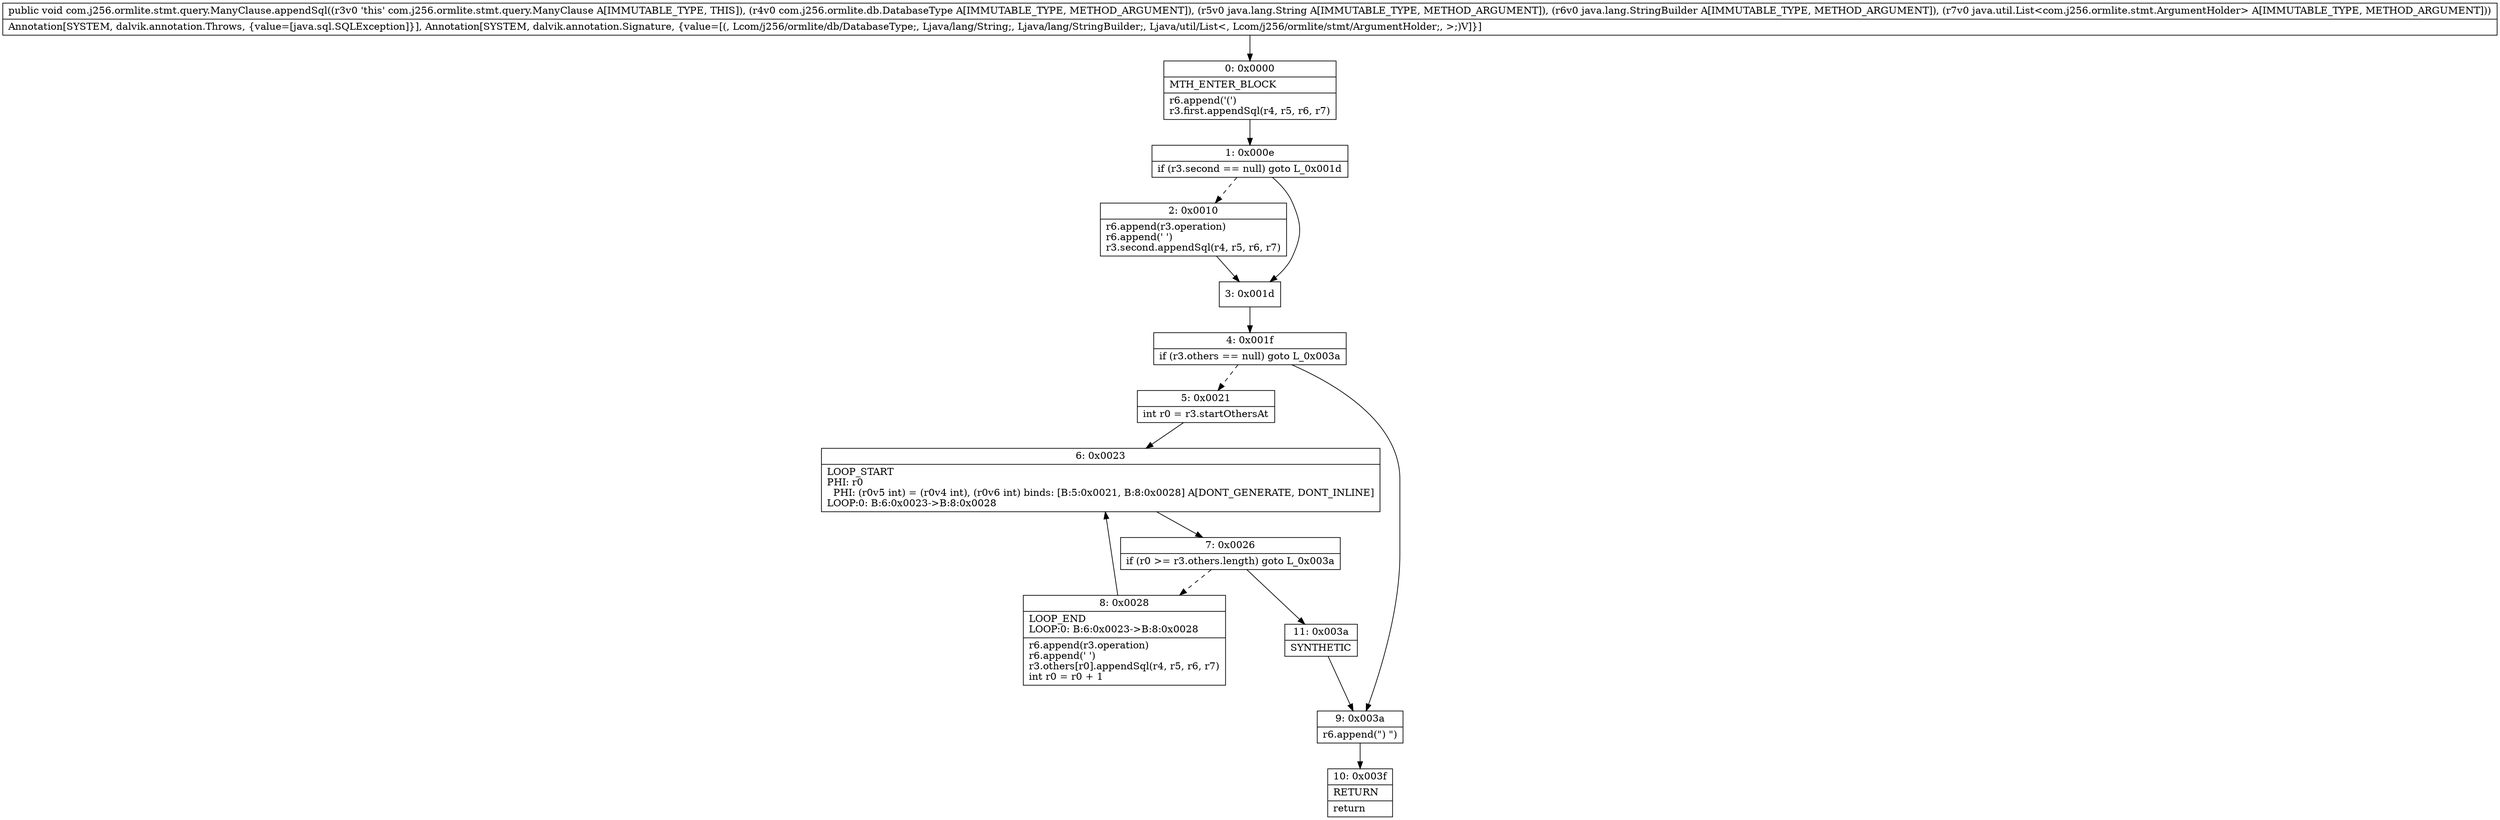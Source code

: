 digraph "CFG forcom.j256.ormlite.stmt.query.ManyClause.appendSql(Lcom\/j256\/ormlite\/db\/DatabaseType;Ljava\/lang\/String;Ljava\/lang\/StringBuilder;Ljava\/util\/List;)V" {
Node_0 [shape=record,label="{0\:\ 0x0000|MTH_ENTER_BLOCK\l|r6.append('(')\lr3.first.appendSql(r4, r5, r6, r7)\l}"];
Node_1 [shape=record,label="{1\:\ 0x000e|if (r3.second == null) goto L_0x001d\l}"];
Node_2 [shape=record,label="{2\:\ 0x0010|r6.append(r3.operation)\lr6.append(' ')\lr3.second.appendSql(r4, r5, r6, r7)\l}"];
Node_3 [shape=record,label="{3\:\ 0x001d}"];
Node_4 [shape=record,label="{4\:\ 0x001f|if (r3.others == null) goto L_0x003a\l}"];
Node_5 [shape=record,label="{5\:\ 0x0021|int r0 = r3.startOthersAt\l}"];
Node_6 [shape=record,label="{6\:\ 0x0023|LOOP_START\lPHI: r0 \l  PHI: (r0v5 int) = (r0v4 int), (r0v6 int) binds: [B:5:0x0021, B:8:0x0028] A[DONT_GENERATE, DONT_INLINE]\lLOOP:0: B:6:0x0023\-\>B:8:0x0028\l}"];
Node_7 [shape=record,label="{7\:\ 0x0026|if (r0 \>= r3.others.length) goto L_0x003a\l}"];
Node_8 [shape=record,label="{8\:\ 0x0028|LOOP_END\lLOOP:0: B:6:0x0023\-\>B:8:0x0028\l|r6.append(r3.operation)\lr6.append(' ')\lr3.others[r0].appendSql(r4, r5, r6, r7)\lint r0 = r0 + 1\l}"];
Node_9 [shape=record,label="{9\:\ 0x003a|r6.append(\") \")\l}"];
Node_10 [shape=record,label="{10\:\ 0x003f|RETURN\l|return\l}"];
Node_11 [shape=record,label="{11\:\ 0x003a|SYNTHETIC\l}"];
MethodNode[shape=record,label="{public void com.j256.ormlite.stmt.query.ManyClause.appendSql((r3v0 'this' com.j256.ormlite.stmt.query.ManyClause A[IMMUTABLE_TYPE, THIS]), (r4v0 com.j256.ormlite.db.DatabaseType A[IMMUTABLE_TYPE, METHOD_ARGUMENT]), (r5v0 java.lang.String A[IMMUTABLE_TYPE, METHOD_ARGUMENT]), (r6v0 java.lang.StringBuilder A[IMMUTABLE_TYPE, METHOD_ARGUMENT]), (r7v0 java.util.List\<com.j256.ormlite.stmt.ArgumentHolder\> A[IMMUTABLE_TYPE, METHOD_ARGUMENT]))  | Annotation[SYSTEM, dalvik.annotation.Throws, \{value=[java.sql.SQLException]\}], Annotation[SYSTEM, dalvik.annotation.Signature, \{value=[(, Lcom\/j256\/ormlite\/db\/DatabaseType;, Ljava\/lang\/String;, Ljava\/lang\/StringBuilder;, Ljava\/util\/List\<, Lcom\/j256\/ormlite\/stmt\/ArgumentHolder;, \>;)V]\}]\l}"];
MethodNode -> Node_0;
Node_0 -> Node_1;
Node_1 -> Node_2[style=dashed];
Node_1 -> Node_3;
Node_2 -> Node_3;
Node_3 -> Node_4;
Node_4 -> Node_5[style=dashed];
Node_4 -> Node_9;
Node_5 -> Node_6;
Node_6 -> Node_7;
Node_7 -> Node_8[style=dashed];
Node_7 -> Node_11;
Node_8 -> Node_6;
Node_9 -> Node_10;
Node_11 -> Node_9;
}

